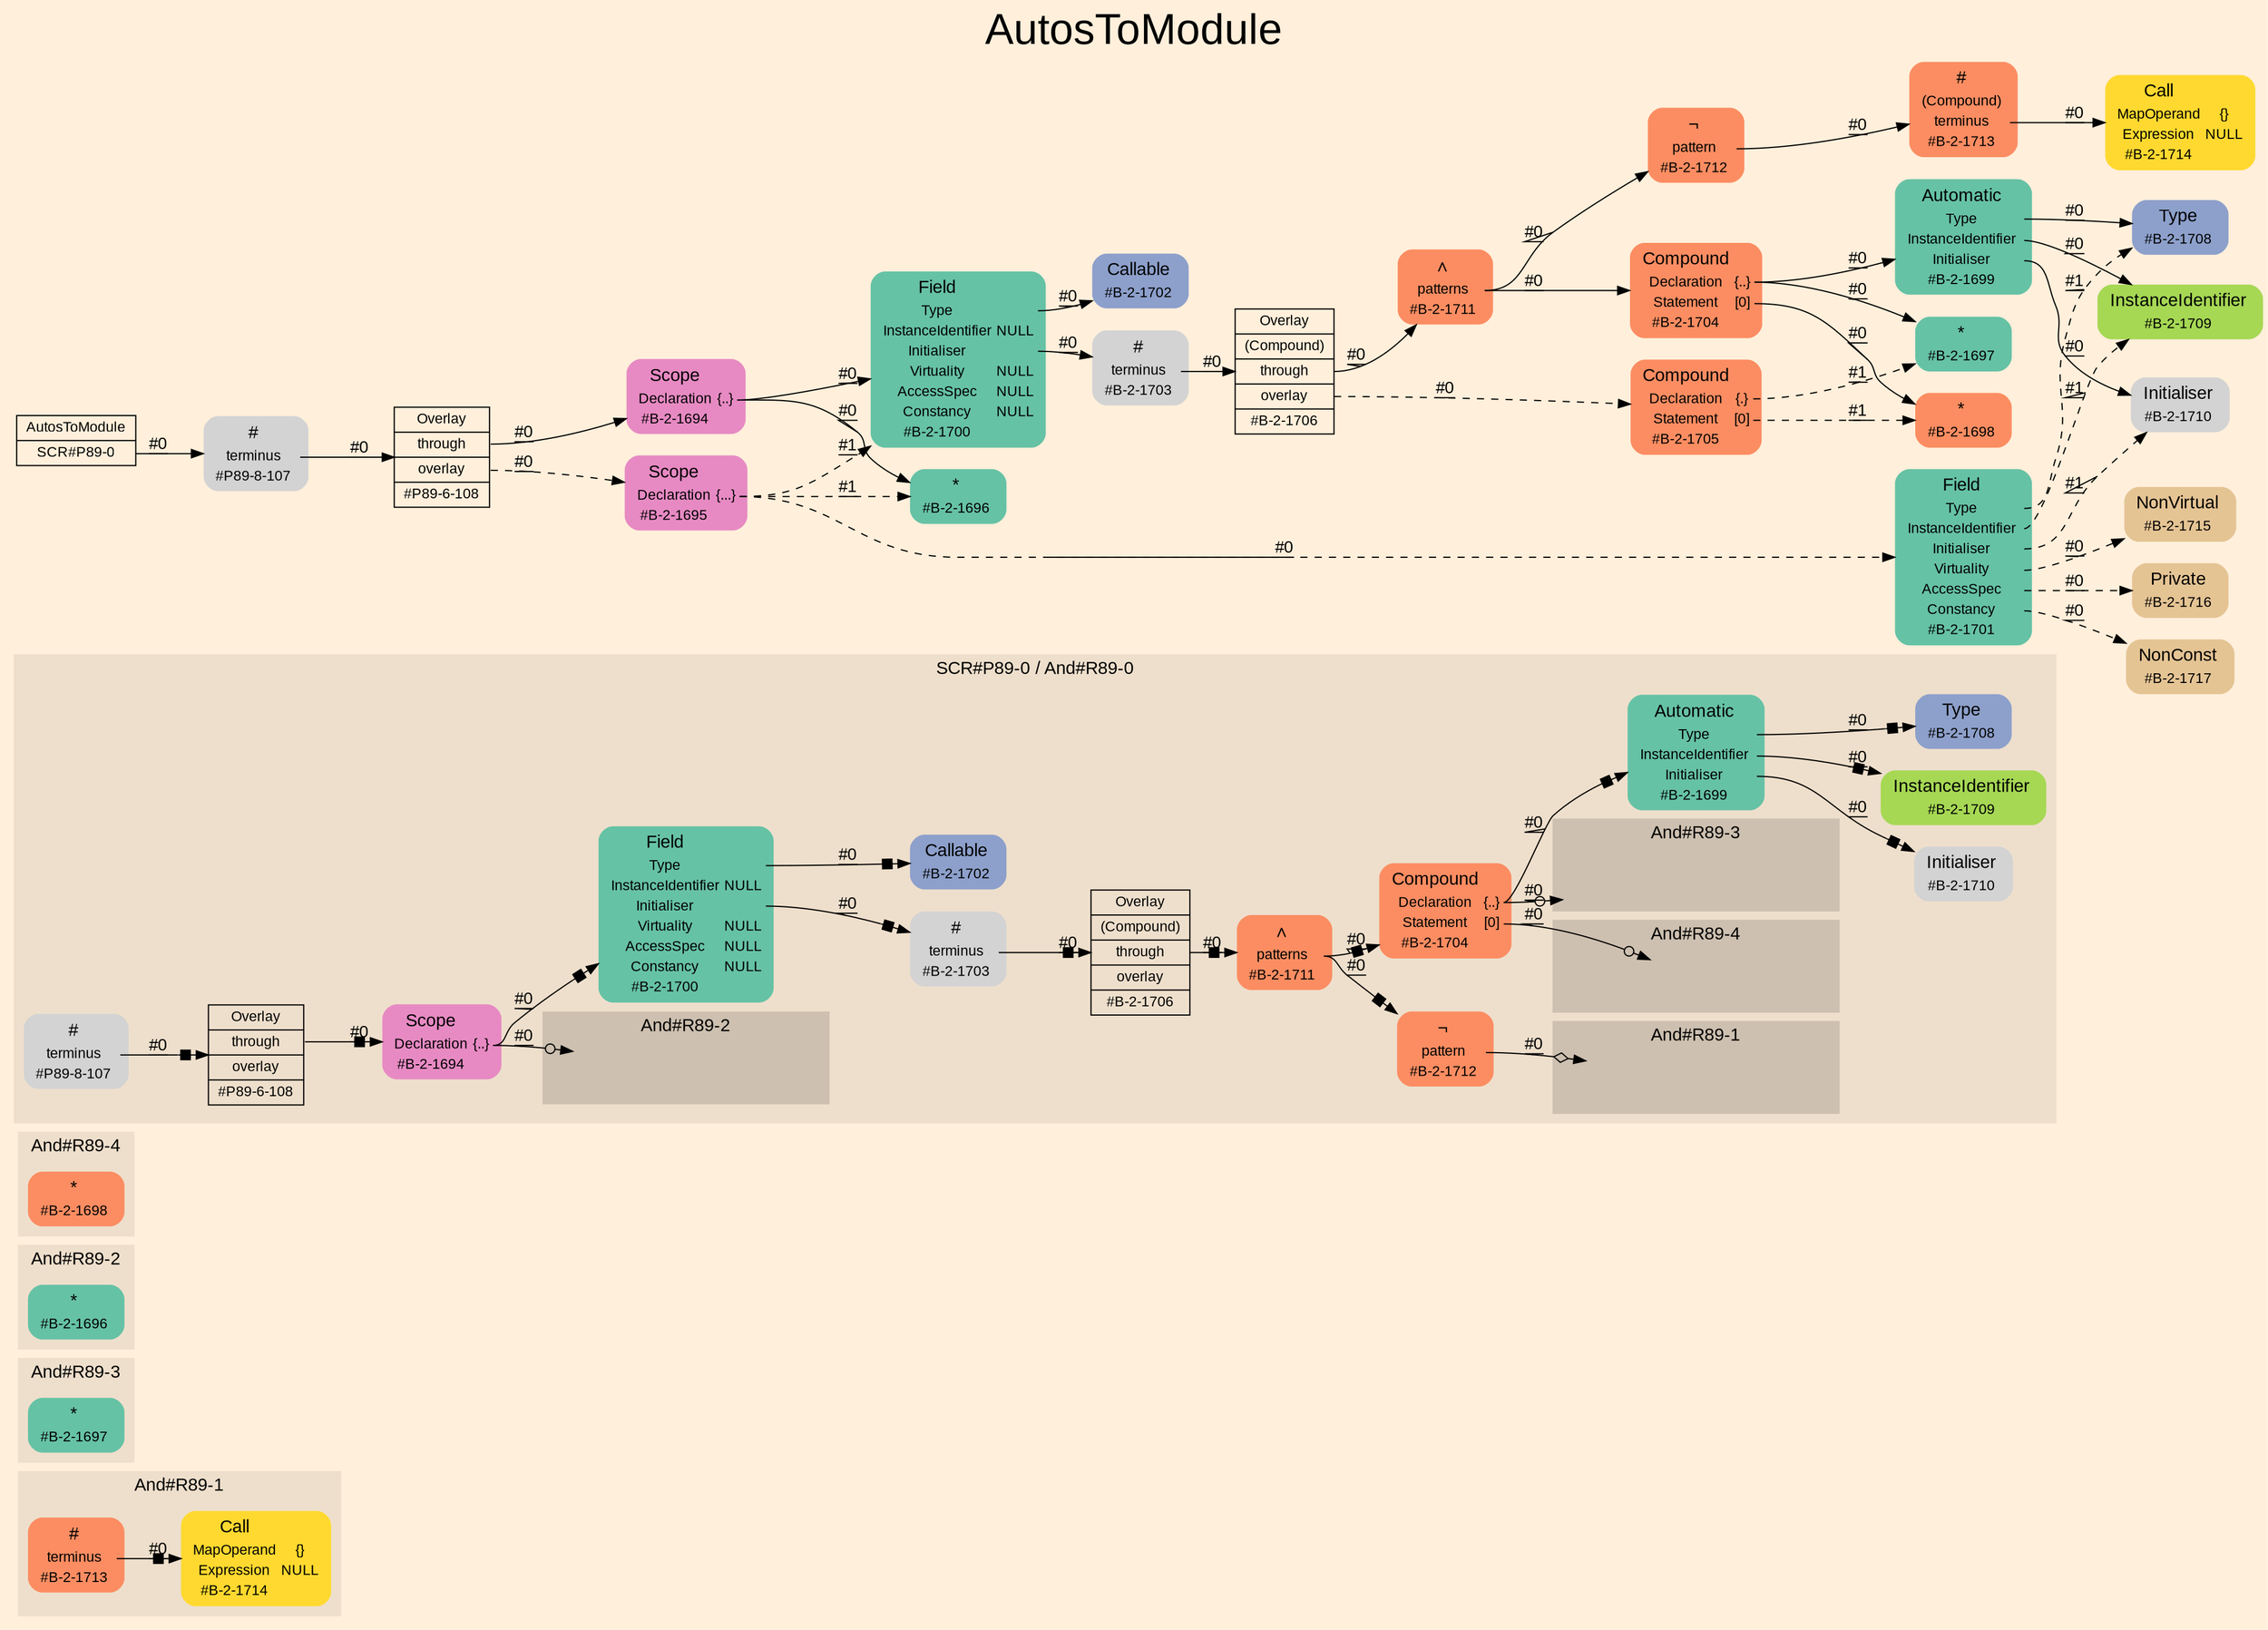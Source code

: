 digraph "AutosToModule" {
label = "AutosToModule"
labelloc = t
fontsize = "36"
graph [
    rankdir = "LR"
    ranksep = 0.3
    bgcolor = antiquewhite1
    color = black
    fontcolor = black
    fontname = "Arial"
];
node [
    fontname = "Arial"
];
edge [
    fontname = "Arial"
];

// -------------------- figure And#R89-1 --------------------
// -------- region And#R89-1 ----------
subgraph "clusterAnd#R89-1" {
    label = "And#R89-1"
    style = "filled"
    color = antiquewhite2
    fontsize = "15"
    // -------- block And#R89-1/#B-2-1713 ----------
    "And#R89-1/#B-2-1713" [
        shape = "plaintext"
        fillcolor = "/set28/2"
        label = <<TABLE BORDER="0" CELLBORDER="0" CELLSPACING="0">
         <TR><TD><FONT POINT-SIZE="15.0">#</FONT></TD><TD></TD></TR>
         <TR><TD>terminus</TD><TD PORT="port0"></TD></TR>
         <TR><TD>#B-2-1713</TD><TD PORT="port1"></TD></TR>
        </TABLE>>
        style = "rounded,filled"
        fontsize = "12"
    ];
    
    "And#R89-1/#B-2-1713":port0 -> "And#R89-1/#B-2-1714" [
        arrowhead="normalnonebox"
        label = "#0"
        decorate = true
        color = black
        fontcolor = black
    ];
    
    // -------- block And#R89-1/#B-2-1714 ----------
    "And#R89-1/#B-2-1714" [
        shape = "plaintext"
        fillcolor = "/set28/6"
        label = <<TABLE BORDER="0" CELLBORDER="0" CELLSPACING="0">
         <TR><TD><FONT POINT-SIZE="15.0">Call</FONT></TD><TD></TD></TR>
         <TR><TD>MapOperand</TD><TD PORT="port0">{}</TD></TR>
         <TR><TD>Expression</TD><TD PORT="port1">NULL</TD></TR>
         <TR><TD>#B-2-1714</TD><TD PORT="port2"></TD></TR>
        </TABLE>>
        style = "rounded,filled"
        fontsize = "12"
    ];
    
}


// -------------------- figure And#R89-3 --------------------
// -------- region And#R89-3 ----------
subgraph "clusterAnd#R89-3" {
    label = "And#R89-3"
    style = "filled"
    color = antiquewhite2
    fontsize = "15"
    // -------- block And#R89-3/#B-2-1697 ----------
    "And#R89-3/#B-2-1697" [
        shape = "plaintext"
        fillcolor = "/set28/1"
        label = <<TABLE BORDER="0" CELLBORDER="0" CELLSPACING="0">
         <TR><TD><FONT POINT-SIZE="15.0">*</FONT></TD><TD></TD></TR>
         <TR><TD>#B-2-1697</TD><TD PORT="port0"></TD></TR>
        </TABLE>>
        style = "rounded,filled"
        fontsize = "12"
    ];
    
}


// -------------------- figure And#R89-2 --------------------
// -------- region And#R89-2 ----------
subgraph "clusterAnd#R89-2" {
    label = "And#R89-2"
    style = "filled"
    color = antiquewhite2
    fontsize = "15"
    // -------- block And#R89-2/#B-2-1696 ----------
    "And#R89-2/#B-2-1696" [
        shape = "plaintext"
        fillcolor = "/set28/1"
        label = <<TABLE BORDER="0" CELLBORDER="0" CELLSPACING="0">
         <TR><TD><FONT POINT-SIZE="15.0">*</FONT></TD><TD></TD></TR>
         <TR><TD>#B-2-1696</TD><TD PORT="port0"></TD></TR>
        </TABLE>>
        style = "rounded,filled"
        fontsize = "12"
    ];
    
}


// -------------------- figure And#R89-4 --------------------
// -------- region And#R89-4 ----------
subgraph "clusterAnd#R89-4" {
    label = "And#R89-4"
    style = "filled"
    color = antiquewhite2
    fontsize = "15"
    // -------- block And#R89-4/#B-2-1698 ----------
    "And#R89-4/#B-2-1698" [
        shape = "plaintext"
        fillcolor = "/set28/2"
        label = <<TABLE BORDER="0" CELLBORDER="0" CELLSPACING="0">
         <TR><TD><FONT POINT-SIZE="15.0">*</FONT></TD><TD></TD></TR>
         <TR><TD>#B-2-1698</TD><TD PORT="port0"></TD></TR>
        </TABLE>>
        style = "rounded,filled"
        fontsize = "12"
    ];
    
}


// -------------------- figure And#R89-0 --------------------
// -------- region And#R89-0 ----------
subgraph "clusterAnd#R89-0" {
    label = "SCR#P89-0 / And#R89-0"
    style = "filled"
    color = antiquewhite2
    fontsize = "15"
    // -------- block And#R89-0/#B-2-1694 ----------
    "And#R89-0/#B-2-1694" [
        shape = "plaintext"
        fillcolor = "/set28/4"
        label = <<TABLE BORDER="0" CELLBORDER="0" CELLSPACING="0">
         <TR><TD><FONT POINT-SIZE="15.0">Scope</FONT></TD><TD></TD></TR>
         <TR><TD>Declaration</TD><TD PORT="port0">{..}</TD></TR>
         <TR><TD>#B-2-1694</TD><TD PORT="port1"></TD></TR>
        </TABLE>>
        style = "rounded,filled"
        fontsize = "12"
    ];
    
    "And#R89-0/#B-2-1694":port0 -> "And#R89-0/And#R89-2/#B-2-1696" [
        arrowhead="normalnoneodot"
        label = "#0"
        decorate = true
        color = black
        fontcolor = black
    ];
    
    "And#R89-0/#B-2-1694":port0 -> "And#R89-0/#B-2-1700" [
        arrowhead="normalnonebox"
        label = "#0"
        decorate = true
        color = black
        fontcolor = black
    ];
    
    // -------- block And#R89-0/#B-2-1706 ----------
    "And#R89-0/#B-2-1706" [
        shape = "record"
        fillcolor = antiquewhite2
        label = "<fixed> Overlay | <port0> (Compound) | <port1> through | <port2> overlay | <port3> #B-2-1706"
        style = "filled"
        fontsize = "12"
        color = black
        fontcolor = black
    ];
    
    "And#R89-0/#B-2-1706":port1 -> "And#R89-0/#B-2-1711" [
        arrowhead="normalnonebox"
        label = "#0"
        decorate = true
        color = black
        fontcolor = black
    ];
    
    // -------- block And#R89-0/#B-2-1712 ----------
    "And#R89-0/#B-2-1712" [
        shape = "plaintext"
        fillcolor = "/set28/2"
        label = <<TABLE BORDER="0" CELLBORDER="0" CELLSPACING="0">
         <TR><TD><FONT POINT-SIZE="15.0">¬</FONT></TD><TD></TD></TR>
         <TR><TD>pattern</TD><TD PORT="port0"></TD></TR>
         <TR><TD>#B-2-1712</TD><TD PORT="port1"></TD></TR>
        </TABLE>>
        style = "rounded,filled"
        fontsize = "12"
    ];
    
    "And#R89-0/#B-2-1712":port0 -> "And#R89-0/And#R89-1/#B-2-1713" [
        arrowhead="normalnoneodiamond"
        label = "#0"
        decorate = true
        color = black
        fontcolor = black
    ];
    
    // -------- block And#R89-0/#B-2-1704 ----------
    "And#R89-0/#B-2-1704" [
        shape = "plaintext"
        fillcolor = "/set28/2"
        label = <<TABLE BORDER="0" CELLBORDER="0" CELLSPACING="0">
         <TR><TD><FONT POINT-SIZE="15.0">Compound</FONT></TD><TD></TD></TR>
         <TR><TD>Declaration</TD><TD PORT="port0">{..}</TD></TR>
         <TR><TD>Statement</TD><TD PORT="port1">[0]</TD></TR>
         <TR><TD>#B-2-1704</TD><TD PORT="port2"></TD></TR>
        </TABLE>>
        style = "rounded,filled"
        fontsize = "12"
    ];
    
    "And#R89-0/#B-2-1704":port0 -> "And#R89-0/And#R89-3/#B-2-1697" [
        arrowhead="normalnoneodot"
        label = "#0"
        decorate = true
        color = black
        fontcolor = black
    ];
    
    "And#R89-0/#B-2-1704":port0 -> "And#R89-0/#B-2-1699" [
        arrowhead="normalnonebox"
        label = "#0"
        decorate = true
        color = black
        fontcolor = black
    ];
    
    "And#R89-0/#B-2-1704":port1 -> "And#R89-0/And#R89-4/#B-2-1698" [
        arrowhead="normalnoneodot"
        label = "#0"
        decorate = true
        color = black
        fontcolor = black
    ];
    
    // -------- block And#R89-0/#B-2-1699 ----------
    "And#R89-0/#B-2-1699" [
        shape = "plaintext"
        fillcolor = "/set28/1"
        label = <<TABLE BORDER="0" CELLBORDER="0" CELLSPACING="0">
         <TR><TD><FONT POINT-SIZE="15.0">Automatic</FONT></TD><TD></TD></TR>
         <TR><TD>Type</TD><TD PORT="port0"></TD></TR>
         <TR><TD>InstanceIdentifier</TD><TD PORT="port1"></TD></TR>
         <TR><TD>Initialiser</TD><TD PORT="port2"></TD></TR>
         <TR><TD>#B-2-1699</TD><TD PORT="port3"></TD></TR>
        </TABLE>>
        style = "rounded,filled"
        fontsize = "12"
    ];
    
    "And#R89-0/#B-2-1699":port0 -> "And#R89-0/#B-2-1708" [
        arrowhead="normalnonebox"
        label = "#0"
        decorate = true
        color = black
        fontcolor = black
    ];
    
    "And#R89-0/#B-2-1699":port1 -> "And#R89-0/#B-2-1709" [
        arrowhead="normalnonebox"
        label = "#0"
        decorate = true
        color = black
        fontcolor = black
    ];
    
    "And#R89-0/#B-2-1699":port2 -> "And#R89-0/#B-2-1710" [
        arrowhead="normalnonebox"
        label = "#0"
        decorate = true
        color = black
        fontcolor = black
    ];
    
    // -------- block And#R89-0/#B-2-1703 ----------
    "And#R89-0/#B-2-1703" [
        shape = "plaintext"
        label = <<TABLE BORDER="0" CELLBORDER="0" CELLSPACING="0">
         <TR><TD><FONT POINT-SIZE="15.0">#</FONT></TD><TD></TD></TR>
         <TR><TD>terminus</TD><TD PORT="port0"></TD></TR>
         <TR><TD>#B-2-1703</TD><TD PORT="port1"></TD></TR>
        </TABLE>>
        style = "rounded,filled"
        fontsize = "12"
    ];
    
    "And#R89-0/#B-2-1703":port0 -> "And#R89-0/#B-2-1706" [
        arrowhead="normalnonebox"
        label = "#0"
        decorate = true
        color = black
        fontcolor = black
    ];
    
    // -------- block And#R89-0/#B-2-1700 ----------
    "And#R89-0/#B-2-1700" [
        shape = "plaintext"
        fillcolor = "/set28/1"
        label = <<TABLE BORDER="0" CELLBORDER="0" CELLSPACING="0">
         <TR><TD><FONT POINT-SIZE="15.0">Field</FONT></TD><TD></TD></TR>
         <TR><TD>Type</TD><TD PORT="port0"></TD></TR>
         <TR><TD>InstanceIdentifier</TD><TD PORT="port1">NULL</TD></TR>
         <TR><TD>Initialiser</TD><TD PORT="port2"></TD></TR>
         <TR><TD>Virtuality</TD><TD PORT="port3">NULL</TD></TR>
         <TR><TD>AccessSpec</TD><TD PORT="port4">NULL</TD></TR>
         <TR><TD>Constancy</TD><TD PORT="port5">NULL</TD></TR>
         <TR><TD>#B-2-1700</TD><TD PORT="port6"></TD></TR>
        </TABLE>>
        style = "rounded,filled"
        fontsize = "12"
    ];
    
    "And#R89-0/#B-2-1700":port0 -> "And#R89-0/#B-2-1702" [
        arrowhead="normalnonebox"
        label = "#0"
        decorate = true
        color = black
        fontcolor = black
    ];
    
    "And#R89-0/#B-2-1700":port2 -> "And#R89-0/#B-2-1703" [
        arrowhead="normalnonebox"
        label = "#0"
        decorate = true
        color = black
        fontcolor = black
    ];
    
    // -------- block And#R89-0/#B-2-1702 ----------
    "And#R89-0/#B-2-1702" [
        shape = "plaintext"
        fillcolor = "/set28/3"
        label = <<TABLE BORDER="0" CELLBORDER="0" CELLSPACING="0">
         <TR><TD><FONT POINT-SIZE="15.0">Callable</FONT></TD><TD></TD></TR>
         <TR><TD>#B-2-1702</TD><TD PORT="port0"></TD></TR>
        </TABLE>>
        style = "rounded,filled"
        fontsize = "12"
    ];
    
    // -------- block And#R89-0/#B-2-1708 ----------
    "And#R89-0/#B-2-1708" [
        shape = "plaintext"
        fillcolor = "/set28/3"
        label = <<TABLE BORDER="0" CELLBORDER="0" CELLSPACING="0">
         <TR><TD><FONT POINT-SIZE="15.0">Type</FONT></TD><TD></TD></TR>
         <TR><TD>#B-2-1708</TD><TD PORT="port0"></TD></TR>
        </TABLE>>
        style = "rounded,filled"
        fontsize = "12"
    ];
    
    // -------- block And#R89-0/#B-2-1709 ----------
    "And#R89-0/#B-2-1709" [
        shape = "plaintext"
        fillcolor = "/set28/5"
        label = <<TABLE BORDER="0" CELLBORDER="0" CELLSPACING="0">
         <TR><TD><FONT POINT-SIZE="15.0">InstanceIdentifier</FONT></TD><TD></TD></TR>
         <TR><TD>#B-2-1709</TD><TD PORT="port0"></TD></TR>
        </TABLE>>
        style = "rounded,filled"
        fontsize = "12"
    ];
    
    // -------- block And#R89-0/#B-2-1710 ----------
    "And#R89-0/#B-2-1710" [
        shape = "plaintext"
        label = <<TABLE BORDER="0" CELLBORDER="0" CELLSPACING="0">
         <TR><TD><FONT POINT-SIZE="15.0">Initialiser</FONT></TD><TD></TD></TR>
         <TR><TD>#B-2-1710</TD><TD PORT="port0"></TD></TR>
        </TABLE>>
        style = "rounded,filled"
        fontsize = "12"
    ];
    
    // -------- block And#R89-0/#B-2-1711 ----------
    "And#R89-0/#B-2-1711" [
        shape = "plaintext"
        fillcolor = "/set28/2"
        label = <<TABLE BORDER="0" CELLBORDER="0" CELLSPACING="0">
         <TR><TD><FONT POINT-SIZE="15.0">∧</FONT></TD><TD></TD></TR>
         <TR><TD>patterns</TD><TD PORT="port0"></TD></TR>
         <TR><TD>#B-2-1711</TD><TD PORT="port1"></TD></TR>
        </TABLE>>
        style = "rounded,filled"
        fontsize = "12"
    ];
    
    "And#R89-0/#B-2-1711":port0 -> "And#R89-0/#B-2-1712" [
        arrowhead="normalnonebox"
        label = "#0"
        decorate = true
        color = black
        fontcolor = black
    ];
    
    "And#R89-0/#B-2-1711":port0 -> "And#R89-0/#B-2-1704" [
        arrowhead="normalnonebox"
        label = "#0"
        decorate = true
        color = black
        fontcolor = black
    ];
    
    // -------- block And#R89-0/#P89-6-108 ----------
    "And#R89-0/#P89-6-108" [
        shape = "record"
        fillcolor = antiquewhite2
        label = "<fixed> Overlay | <port0> through | <port1> overlay | <port2> #P89-6-108"
        style = "filled"
        fontsize = "12"
        color = black
        fontcolor = black
    ];
    
    "And#R89-0/#P89-6-108":port0 -> "And#R89-0/#B-2-1694" [
        arrowhead="normalnonebox"
        label = "#0"
        decorate = true
        color = black
        fontcolor = black
    ];
    
    // -------- block And#R89-0/#P89-8-107 ----------
    "And#R89-0/#P89-8-107" [
        shape = "plaintext"
        label = <<TABLE BORDER="0" CELLBORDER="0" CELLSPACING="0">
         <TR><TD><FONT POINT-SIZE="15.0">#</FONT></TD><TD></TD></TR>
         <TR><TD>terminus</TD><TD PORT="port0"></TD></TR>
         <TR><TD>#P89-8-107</TD><TD PORT="port1"></TD></TR>
        </TABLE>>
        style = "rounded,filled"
        fontsize = "12"
    ];
    
    "And#R89-0/#P89-8-107":port0 -> "And#R89-0/#P89-6-108" [
        arrowhead="normalnonebox"
        label = "#0"
        decorate = true
        color = black
        fontcolor = black
    ];
    
    // -------- region And#R89-0/And#R89-1 ----------
    subgraph "clusterAnd#R89-0/And#R89-1" {
        label = "And#R89-1"
        style = "filled"
        color = antiquewhite3
        fontsize = "15"
        // -------- block And#R89-0/And#R89-1/#B-2-1713 ----------
        "And#R89-0/And#R89-1/#B-2-1713" [
            shape = "none"
            style = "invisible"
        ];
        
    }
    
    // -------- region And#R89-0/And#R89-2 ----------
    subgraph "clusterAnd#R89-0/And#R89-2" {
        label = "And#R89-2"
        style = "filled"
        color = antiquewhite3
        fontsize = "15"
        // -------- block And#R89-0/And#R89-2/#B-2-1696 ----------
        "And#R89-0/And#R89-2/#B-2-1696" [
            shape = "none"
            style = "invisible"
        ];
        
    }
    
    // -------- region And#R89-0/And#R89-3 ----------
    subgraph "clusterAnd#R89-0/And#R89-3" {
        label = "And#R89-3"
        style = "filled"
        color = antiquewhite3
        fontsize = "15"
        // -------- block And#R89-0/And#R89-3/#B-2-1697 ----------
        "And#R89-0/And#R89-3/#B-2-1697" [
            shape = "none"
            style = "invisible"
        ];
        
    }
    
    // -------- region And#R89-0/And#R89-4 ----------
    subgraph "clusterAnd#R89-0/And#R89-4" {
        label = "And#R89-4"
        style = "filled"
        color = antiquewhite3
        fontsize = "15"
        // -------- block And#R89-0/And#R89-4/#B-2-1698 ----------
        "And#R89-0/And#R89-4/#B-2-1698" [
            shape = "none"
            style = "invisible"
        ];
        
    }
    
}


// -------------------- transformation figure --------------------
// -------- block CR#P89-0 ----------
"CR#P89-0" [
    shape = "record"
    fillcolor = antiquewhite1
    label = "<fixed> AutosToModule | <port0> SCR#P89-0"
    style = "filled"
    fontsize = "12"
    color = black
    fontcolor = black
];

"CR#P89-0":port0 -> "#P89-8-107" [
    label = "#0"
    decorate = true
    color = black
    fontcolor = black
];

// -------- block #P89-8-107 ----------
"#P89-8-107" [
    shape = "plaintext"
    label = <<TABLE BORDER="0" CELLBORDER="0" CELLSPACING="0">
     <TR><TD><FONT POINT-SIZE="15.0">#</FONT></TD><TD></TD></TR>
     <TR><TD>terminus</TD><TD PORT="port0"></TD></TR>
     <TR><TD>#P89-8-107</TD><TD PORT="port1"></TD></TR>
    </TABLE>>
    style = "rounded,filled"
    fontsize = "12"
];

"#P89-8-107":port0 -> "#P89-6-108" [
    label = "#0"
    decorate = true
    color = black
    fontcolor = black
];

// -------- block #P89-6-108 ----------
"#P89-6-108" [
    shape = "record"
    fillcolor = antiquewhite1
    label = "<fixed> Overlay | <port0> through | <port1> overlay | <port2> #P89-6-108"
    style = "filled"
    fontsize = "12"
    color = black
    fontcolor = black
];

"#P89-6-108":port0 -> "#B-2-1694" [
    label = "#0"
    decorate = true
    color = black
    fontcolor = black
];

"#P89-6-108":port1 -> "#B-2-1695" [
    style="dashed"
    label = "#0"
    decorate = true
    color = black
    fontcolor = black
];

// -------- block #B-2-1694 ----------
"#B-2-1694" [
    shape = "plaintext"
    fillcolor = "/set28/4"
    label = <<TABLE BORDER="0" CELLBORDER="0" CELLSPACING="0">
     <TR><TD><FONT POINT-SIZE="15.0">Scope</FONT></TD><TD></TD></TR>
     <TR><TD>Declaration</TD><TD PORT="port0">{..}</TD></TR>
     <TR><TD>#B-2-1694</TD><TD PORT="port1"></TD></TR>
    </TABLE>>
    style = "rounded,filled"
    fontsize = "12"
];

"#B-2-1694":port0 -> "#B-2-1696" [
    label = "#0"
    decorate = true
    color = black
    fontcolor = black
];

"#B-2-1694":port0 -> "#B-2-1700" [
    label = "#0"
    decorate = true
    color = black
    fontcolor = black
];

// -------- block #B-2-1696 ----------
"#B-2-1696" [
    shape = "plaintext"
    fillcolor = "/set28/1"
    label = <<TABLE BORDER="0" CELLBORDER="0" CELLSPACING="0">
     <TR><TD><FONT POINT-SIZE="15.0">*</FONT></TD><TD></TD></TR>
     <TR><TD>#B-2-1696</TD><TD PORT="port0"></TD></TR>
    </TABLE>>
    style = "rounded,filled"
    fontsize = "12"
];

// -------- block #B-2-1700 ----------
"#B-2-1700" [
    shape = "plaintext"
    fillcolor = "/set28/1"
    label = <<TABLE BORDER="0" CELLBORDER="0" CELLSPACING="0">
     <TR><TD><FONT POINT-SIZE="15.0">Field</FONT></TD><TD></TD></TR>
     <TR><TD>Type</TD><TD PORT="port0"></TD></TR>
     <TR><TD>InstanceIdentifier</TD><TD PORT="port1">NULL</TD></TR>
     <TR><TD>Initialiser</TD><TD PORT="port2"></TD></TR>
     <TR><TD>Virtuality</TD><TD PORT="port3">NULL</TD></TR>
     <TR><TD>AccessSpec</TD><TD PORT="port4">NULL</TD></TR>
     <TR><TD>Constancy</TD><TD PORT="port5">NULL</TD></TR>
     <TR><TD>#B-2-1700</TD><TD PORT="port6"></TD></TR>
    </TABLE>>
    style = "rounded,filled"
    fontsize = "12"
];

"#B-2-1700":port0 -> "#B-2-1702" [
    label = "#0"
    decorate = true
    color = black
    fontcolor = black
];

"#B-2-1700":port2 -> "#B-2-1703" [
    label = "#0"
    decorate = true
    color = black
    fontcolor = black
];

// -------- block #B-2-1702 ----------
"#B-2-1702" [
    shape = "plaintext"
    fillcolor = "/set28/3"
    label = <<TABLE BORDER="0" CELLBORDER="0" CELLSPACING="0">
     <TR><TD><FONT POINT-SIZE="15.0">Callable</FONT></TD><TD></TD></TR>
     <TR><TD>#B-2-1702</TD><TD PORT="port0"></TD></TR>
    </TABLE>>
    style = "rounded,filled"
    fontsize = "12"
];

// -------- block #B-2-1703 ----------
"#B-2-1703" [
    shape = "plaintext"
    label = <<TABLE BORDER="0" CELLBORDER="0" CELLSPACING="0">
     <TR><TD><FONT POINT-SIZE="15.0">#</FONT></TD><TD></TD></TR>
     <TR><TD>terminus</TD><TD PORT="port0"></TD></TR>
     <TR><TD>#B-2-1703</TD><TD PORT="port1"></TD></TR>
    </TABLE>>
    style = "rounded,filled"
    fontsize = "12"
];

"#B-2-1703":port0 -> "#B-2-1706" [
    label = "#0"
    decorate = true
    color = black
    fontcolor = black
];

// -------- block #B-2-1706 ----------
"#B-2-1706" [
    shape = "record"
    fillcolor = antiquewhite1
    label = "<fixed> Overlay | <port0> (Compound) | <port1> through | <port2> overlay | <port3> #B-2-1706"
    style = "filled"
    fontsize = "12"
    color = black
    fontcolor = black
];

"#B-2-1706":port1 -> "#B-2-1711" [
    label = "#0"
    decorate = true
    color = black
    fontcolor = black
];

"#B-2-1706":port2 -> "#B-2-1705" [
    style="dashed"
    label = "#0"
    decorate = true
    color = black
    fontcolor = black
];

// -------- block #B-2-1711 ----------
"#B-2-1711" [
    shape = "plaintext"
    fillcolor = "/set28/2"
    label = <<TABLE BORDER="0" CELLBORDER="0" CELLSPACING="0">
     <TR><TD><FONT POINT-SIZE="15.0">∧</FONT></TD><TD></TD></TR>
     <TR><TD>patterns</TD><TD PORT="port0"></TD></TR>
     <TR><TD>#B-2-1711</TD><TD PORT="port1"></TD></TR>
    </TABLE>>
    style = "rounded,filled"
    fontsize = "12"
];

"#B-2-1711":port0 -> "#B-2-1712" [
    label = "#0"
    decorate = true
    color = black
    fontcolor = black
];

"#B-2-1711":port0 -> "#B-2-1704" [
    label = "#0"
    decorate = true
    color = black
    fontcolor = black
];

// -------- block #B-2-1712 ----------
"#B-2-1712" [
    shape = "plaintext"
    fillcolor = "/set28/2"
    label = <<TABLE BORDER="0" CELLBORDER="0" CELLSPACING="0">
     <TR><TD><FONT POINT-SIZE="15.0">¬</FONT></TD><TD></TD></TR>
     <TR><TD>pattern</TD><TD PORT="port0"></TD></TR>
     <TR><TD>#B-2-1712</TD><TD PORT="port1"></TD></TR>
    </TABLE>>
    style = "rounded,filled"
    fontsize = "12"
];

"#B-2-1712":port0 -> "#B-2-1713" [
    label = "#0"
    decorate = true
    color = black
    fontcolor = black
];

// -------- block #B-2-1713 ----------
"#B-2-1713" [
    shape = "plaintext"
    fillcolor = "/set28/2"
    label = <<TABLE BORDER="0" CELLBORDER="0" CELLSPACING="0">
     <TR><TD><FONT POINT-SIZE="15.0">#</FONT></TD><TD></TD></TR>
     <TR><TD>(Compound)</TD><TD PORT="port0"></TD></TR>
     <TR><TD>terminus</TD><TD PORT="port1"></TD></TR>
     <TR><TD>#B-2-1713</TD><TD PORT="port2"></TD></TR>
    </TABLE>>
    style = "rounded,filled"
    fontsize = "12"
];

"#B-2-1713":port1 -> "#B-2-1714" [
    label = "#0"
    decorate = true
    color = black
    fontcolor = black
];

// -------- block #B-2-1714 ----------
"#B-2-1714" [
    shape = "plaintext"
    fillcolor = "/set28/6"
    label = <<TABLE BORDER="0" CELLBORDER="0" CELLSPACING="0">
     <TR><TD><FONT POINT-SIZE="15.0">Call</FONT></TD><TD></TD></TR>
     <TR><TD>MapOperand</TD><TD PORT="port0">{}</TD></TR>
     <TR><TD>Expression</TD><TD PORT="port1">NULL</TD></TR>
     <TR><TD>#B-2-1714</TD><TD PORT="port2"></TD></TR>
    </TABLE>>
    style = "rounded,filled"
    fontsize = "12"
];

// -------- block #B-2-1704 ----------
"#B-2-1704" [
    shape = "plaintext"
    fillcolor = "/set28/2"
    label = <<TABLE BORDER="0" CELLBORDER="0" CELLSPACING="0">
     <TR><TD><FONT POINT-SIZE="15.0">Compound</FONT></TD><TD></TD></TR>
     <TR><TD>Declaration</TD><TD PORT="port0">{..}</TD></TR>
     <TR><TD>Statement</TD><TD PORT="port1">[0]</TD></TR>
     <TR><TD>#B-2-1704</TD><TD PORT="port2"></TD></TR>
    </TABLE>>
    style = "rounded,filled"
    fontsize = "12"
];

"#B-2-1704":port0 -> "#B-2-1697" [
    label = "#0"
    decorate = true
    color = black
    fontcolor = black
];

"#B-2-1704":port0 -> "#B-2-1699" [
    label = "#0"
    decorate = true
    color = black
    fontcolor = black
];

"#B-2-1704":port1 -> "#B-2-1698" [
    label = "#0"
    decorate = true
    color = black
    fontcolor = black
];

// -------- block #B-2-1697 ----------
"#B-2-1697" [
    shape = "plaintext"
    fillcolor = "/set28/1"
    label = <<TABLE BORDER="0" CELLBORDER="0" CELLSPACING="0">
     <TR><TD><FONT POINT-SIZE="15.0">*</FONT></TD><TD></TD></TR>
     <TR><TD>#B-2-1697</TD><TD PORT="port0"></TD></TR>
    </TABLE>>
    style = "rounded,filled"
    fontsize = "12"
];

// -------- block #B-2-1699 ----------
"#B-2-1699" [
    shape = "plaintext"
    fillcolor = "/set28/1"
    label = <<TABLE BORDER="0" CELLBORDER="0" CELLSPACING="0">
     <TR><TD><FONT POINT-SIZE="15.0">Automatic</FONT></TD><TD></TD></TR>
     <TR><TD>Type</TD><TD PORT="port0"></TD></TR>
     <TR><TD>InstanceIdentifier</TD><TD PORT="port1"></TD></TR>
     <TR><TD>Initialiser</TD><TD PORT="port2"></TD></TR>
     <TR><TD>#B-2-1699</TD><TD PORT="port3"></TD></TR>
    </TABLE>>
    style = "rounded,filled"
    fontsize = "12"
];

"#B-2-1699":port0 -> "#B-2-1708" [
    label = "#0"
    decorate = true
    color = black
    fontcolor = black
];

"#B-2-1699":port1 -> "#B-2-1709" [
    label = "#0"
    decorate = true
    color = black
    fontcolor = black
];

"#B-2-1699":port2 -> "#B-2-1710" [
    label = "#0"
    decorate = true
    color = black
    fontcolor = black
];

// -------- block #B-2-1708 ----------
"#B-2-1708" [
    shape = "plaintext"
    fillcolor = "/set28/3"
    label = <<TABLE BORDER="0" CELLBORDER="0" CELLSPACING="0">
     <TR><TD><FONT POINT-SIZE="15.0">Type</FONT></TD><TD></TD></TR>
     <TR><TD>#B-2-1708</TD><TD PORT="port0"></TD></TR>
    </TABLE>>
    style = "rounded,filled"
    fontsize = "12"
];

// -------- block #B-2-1709 ----------
"#B-2-1709" [
    shape = "plaintext"
    fillcolor = "/set28/5"
    label = <<TABLE BORDER="0" CELLBORDER="0" CELLSPACING="0">
     <TR><TD><FONT POINT-SIZE="15.0">InstanceIdentifier</FONT></TD><TD></TD></TR>
     <TR><TD>#B-2-1709</TD><TD PORT="port0"></TD></TR>
    </TABLE>>
    style = "rounded,filled"
    fontsize = "12"
];

// -------- block #B-2-1710 ----------
"#B-2-1710" [
    shape = "plaintext"
    label = <<TABLE BORDER="0" CELLBORDER="0" CELLSPACING="0">
     <TR><TD><FONT POINT-SIZE="15.0">Initialiser</FONT></TD><TD></TD></TR>
     <TR><TD>#B-2-1710</TD><TD PORT="port0"></TD></TR>
    </TABLE>>
    style = "rounded,filled"
    fontsize = "12"
];

// -------- block #B-2-1698 ----------
"#B-2-1698" [
    shape = "plaintext"
    fillcolor = "/set28/2"
    label = <<TABLE BORDER="0" CELLBORDER="0" CELLSPACING="0">
     <TR><TD><FONT POINT-SIZE="15.0">*</FONT></TD><TD></TD></TR>
     <TR><TD>#B-2-1698</TD><TD PORT="port0"></TD></TR>
    </TABLE>>
    style = "rounded,filled"
    fontsize = "12"
];

// -------- block #B-2-1705 ----------
"#B-2-1705" [
    shape = "plaintext"
    fillcolor = "/set28/2"
    label = <<TABLE BORDER="0" CELLBORDER="0" CELLSPACING="0">
     <TR><TD><FONT POINT-SIZE="15.0">Compound</FONT></TD><TD></TD></TR>
     <TR><TD>Declaration</TD><TD PORT="port0">{.}</TD></TR>
     <TR><TD>Statement</TD><TD PORT="port1">[0]</TD></TR>
     <TR><TD>#B-2-1705</TD><TD PORT="port2"></TD></TR>
    </TABLE>>
    style = "rounded,filled"
    fontsize = "12"
];

"#B-2-1705":port0 -> "#B-2-1697" [
    style="dashed"
    label = "#1"
    decorate = true
    color = black
    fontcolor = black
];

"#B-2-1705":port1 -> "#B-2-1698" [
    style="dashed"
    label = "#1"
    decorate = true
    color = black
    fontcolor = black
];

// -------- block #B-2-1695 ----------
"#B-2-1695" [
    shape = "plaintext"
    fillcolor = "/set28/4"
    label = <<TABLE BORDER="0" CELLBORDER="0" CELLSPACING="0">
     <TR><TD><FONT POINT-SIZE="15.0">Scope</FONT></TD><TD></TD></TR>
     <TR><TD>Declaration</TD><TD PORT="port0">{...}</TD></TR>
     <TR><TD>#B-2-1695</TD><TD PORT="port1"></TD></TR>
    </TABLE>>
    style = "rounded,filled"
    fontsize = "12"
];

"#B-2-1695":port0 -> "#B-2-1696" [
    style="dashed"
    label = "#1"
    decorate = true
    color = black
    fontcolor = black
];

"#B-2-1695":port0 -> "#B-2-1700" [
    style="dashed"
    label = "#1"
    decorate = true
    color = black
    fontcolor = black
];

"#B-2-1695":port0 -> "#B-2-1701" [
    style="dashed"
    label = "#0"
    decorate = true
    color = black
    fontcolor = black
];

// -------- block #B-2-1701 ----------
"#B-2-1701" [
    shape = "plaintext"
    fillcolor = "/set28/1"
    label = <<TABLE BORDER="0" CELLBORDER="0" CELLSPACING="0">
     <TR><TD><FONT POINT-SIZE="15.0">Field</FONT></TD><TD></TD></TR>
     <TR><TD>Type</TD><TD PORT="port0"></TD></TR>
     <TR><TD>InstanceIdentifier</TD><TD PORT="port1"></TD></TR>
     <TR><TD>Initialiser</TD><TD PORT="port2"></TD></TR>
     <TR><TD>Virtuality</TD><TD PORT="port3"></TD></TR>
     <TR><TD>AccessSpec</TD><TD PORT="port4"></TD></TR>
     <TR><TD>Constancy</TD><TD PORT="port5"></TD></TR>
     <TR><TD>#B-2-1701</TD><TD PORT="port6"></TD></TR>
    </TABLE>>
    style = "rounded,filled"
    fontsize = "12"
];

"#B-2-1701":port0 -> "#B-2-1708" [
    style="dashed"
    label = "#1"
    decorate = true
    color = black
    fontcolor = black
];

"#B-2-1701":port1 -> "#B-2-1709" [
    style="dashed"
    label = "#1"
    decorate = true
    color = black
    fontcolor = black
];

"#B-2-1701":port2 -> "#B-2-1710" [
    style="dashed"
    label = "#1"
    decorate = true
    color = black
    fontcolor = black
];

"#B-2-1701":port3 -> "#B-2-1715" [
    style="dashed"
    label = "#0"
    decorate = true
    color = black
    fontcolor = black
];

"#B-2-1701":port4 -> "#B-2-1716" [
    style="dashed"
    label = "#0"
    decorate = true
    color = black
    fontcolor = black
];

"#B-2-1701":port5 -> "#B-2-1717" [
    style="dashed"
    label = "#0"
    decorate = true
    color = black
    fontcolor = black
];

// -------- block #B-2-1715 ----------
"#B-2-1715" [
    shape = "plaintext"
    fillcolor = "/set28/7"
    label = <<TABLE BORDER="0" CELLBORDER="0" CELLSPACING="0">
     <TR><TD><FONT POINT-SIZE="15.0">NonVirtual</FONT></TD><TD></TD></TR>
     <TR><TD>#B-2-1715</TD><TD PORT="port0"></TD></TR>
    </TABLE>>
    style = "rounded,filled"
    fontsize = "12"
];

// -------- block #B-2-1716 ----------
"#B-2-1716" [
    shape = "plaintext"
    fillcolor = "/set28/7"
    label = <<TABLE BORDER="0" CELLBORDER="0" CELLSPACING="0">
     <TR><TD><FONT POINT-SIZE="15.0">Private</FONT></TD><TD></TD></TR>
     <TR><TD>#B-2-1716</TD><TD PORT="port0"></TD></TR>
    </TABLE>>
    style = "rounded,filled"
    fontsize = "12"
];

// -------- block #B-2-1717 ----------
"#B-2-1717" [
    shape = "plaintext"
    fillcolor = "/set28/7"
    label = <<TABLE BORDER="0" CELLBORDER="0" CELLSPACING="0">
     <TR><TD><FONT POINT-SIZE="15.0">NonConst</FONT></TD><TD></TD></TR>
     <TR><TD>#B-2-1717</TD><TD PORT="port0"></TD></TR>
    </TABLE>>
    style = "rounded,filled"
    fontsize = "12"
];


}
